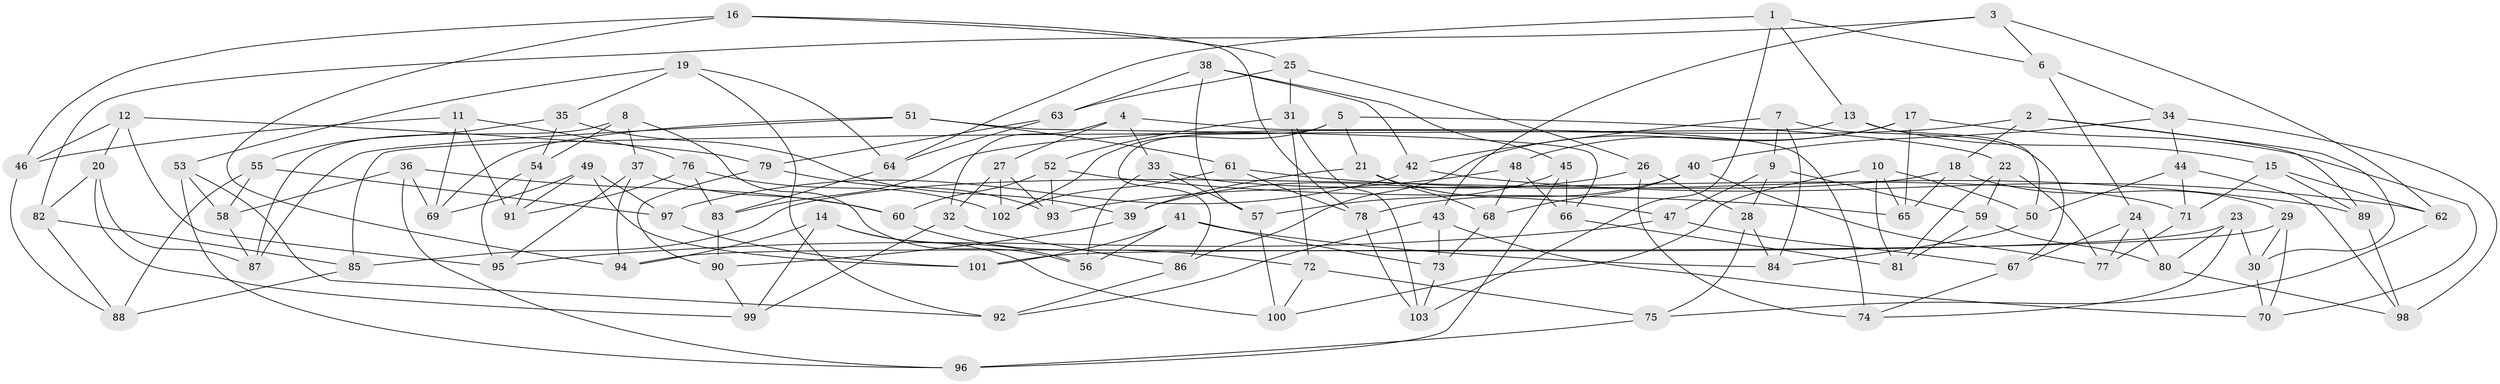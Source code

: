 // Generated by graph-tools (version 1.1) at 2025/38/03/09/25 02:38:11]
// undirected, 103 vertices, 206 edges
graph export_dot {
graph [start="1"]
  node [color=gray90,style=filled];
  1;
  2;
  3;
  4;
  5;
  6;
  7;
  8;
  9;
  10;
  11;
  12;
  13;
  14;
  15;
  16;
  17;
  18;
  19;
  20;
  21;
  22;
  23;
  24;
  25;
  26;
  27;
  28;
  29;
  30;
  31;
  32;
  33;
  34;
  35;
  36;
  37;
  38;
  39;
  40;
  41;
  42;
  43;
  44;
  45;
  46;
  47;
  48;
  49;
  50;
  51;
  52;
  53;
  54;
  55;
  56;
  57;
  58;
  59;
  60;
  61;
  62;
  63;
  64;
  65;
  66;
  67;
  68;
  69;
  70;
  71;
  72;
  73;
  74;
  75;
  76;
  77;
  78;
  79;
  80;
  81;
  82;
  83;
  84;
  85;
  86;
  87;
  88;
  89;
  90;
  91;
  92;
  93;
  94;
  95;
  96;
  97;
  98;
  99;
  100;
  101;
  102;
  103;
  1 -- 13;
  1 -- 103;
  1 -- 6;
  1 -- 64;
  2 -- 18;
  2 -- 89;
  2 -- 30;
  2 -- 83;
  3 -- 82;
  3 -- 62;
  3 -- 6;
  3 -- 43;
  4 -- 32;
  4 -- 74;
  4 -- 33;
  4 -- 27;
  5 -- 102;
  5 -- 21;
  5 -- 86;
  5 -- 22;
  6 -- 24;
  6 -- 34;
  7 -- 9;
  7 -- 67;
  7 -- 84;
  7 -- 42;
  8 -- 56;
  8 -- 87;
  8 -- 54;
  8 -- 37;
  9 -- 59;
  9 -- 47;
  9 -- 28;
  10 -- 81;
  10 -- 65;
  10 -- 100;
  10 -- 50;
  11 -- 69;
  11 -- 91;
  11 -- 76;
  11 -- 46;
  12 -- 46;
  12 -- 95;
  12 -- 20;
  12 -- 79;
  13 -- 50;
  13 -- 15;
  13 -- 85;
  14 -- 56;
  14 -- 99;
  14 -- 94;
  14 -- 100;
  15 -- 62;
  15 -- 89;
  15 -- 71;
  16 -- 46;
  16 -- 25;
  16 -- 94;
  16 -- 78;
  17 -- 86;
  17 -- 48;
  17 -- 70;
  17 -- 65;
  18 -- 29;
  18 -- 85;
  18 -- 65;
  19 -- 53;
  19 -- 64;
  19 -- 92;
  19 -- 35;
  20 -- 99;
  20 -- 87;
  20 -- 82;
  21 -- 47;
  21 -- 39;
  21 -- 68;
  22 -- 77;
  22 -- 81;
  22 -- 59;
  23 -- 30;
  23 -- 94;
  23 -- 74;
  23 -- 80;
  24 -- 77;
  24 -- 67;
  24 -- 80;
  25 -- 31;
  25 -- 63;
  25 -- 26;
  26 -- 39;
  26 -- 28;
  26 -- 74;
  27 -- 32;
  27 -- 102;
  27 -- 93;
  28 -- 84;
  28 -- 75;
  29 -- 30;
  29 -- 101;
  29 -- 70;
  30 -- 70;
  31 -- 72;
  31 -- 52;
  31 -- 103;
  32 -- 86;
  32 -- 99;
  33 -- 57;
  33 -- 71;
  33 -- 56;
  34 -- 44;
  34 -- 98;
  34 -- 40;
  35 -- 55;
  35 -- 54;
  35 -- 39;
  36 -- 69;
  36 -- 96;
  36 -- 60;
  36 -- 58;
  37 -- 60;
  37 -- 94;
  37 -- 95;
  38 -- 45;
  38 -- 42;
  38 -- 57;
  38 -- 63;
  39 -- 90;
  40 -- 68;
  40 -- 78;
  40 -- 77;
  41 -- 56;
  41 -- 84;
  41 -- 73;
  41 -- 101;
  42 -- 97;
  42 -- 62;
  43 -- 70;
  43 -- 73;
  43 -- 92;
  44 -- 50;
  44 -- 71;
  44 -- 98;
  45 -- 66;
  45 -- 57;
  45 -- 96;
  46 -- 88;
  47 -- 95;
  47 -- 67;
  48 -- 93;
  48 -- 66;
  48 -- 68;
  49 -- 97;
  49 -- 69;
  49 -- 101;
  49 -- 91;
  50 -- 84;
  51 -- 66;
  51 -- 61;
  51 -- 69;
  51 -- 87;
  52 -- 93;
  52 -- 60;
  52 -- 65;
  53 -- 96;
  53 -- 92;
  53 -- 58;
  54 -- 95;
  54 -- 91;
  55 -- 97;
  55 -- 58;
  55 -- 88;
  57 -- 100;
  58 -- 87;
  59 -- 81;
  59 -- 80;
  60 -- 72;
  61 -- 89;
  61 -- 78;
  61 -- 102;
  62 -- 75;
  63 -- 64;
  63 -- 79;
  64 -- 83;
  66 -- 81;
  67 -- 74;
  68 -- 73;
  71 -- 77;
  72 -- 75;
  72 -- 100;
  73 -- 103;
  75 -- 96;
  76 -- 83;
  76 -- 91;
  76 -- 102;
  78 -- 103;
  79 -- 93;
  79 -- 90;
  80 -- 98;
  82 -- 88;
  82 -- 85;
  83 -- 90;
  85 -- 88;
  86 -- 92;
  89 -- 98;
  90 -- 99;
  97 -- 101;
}
